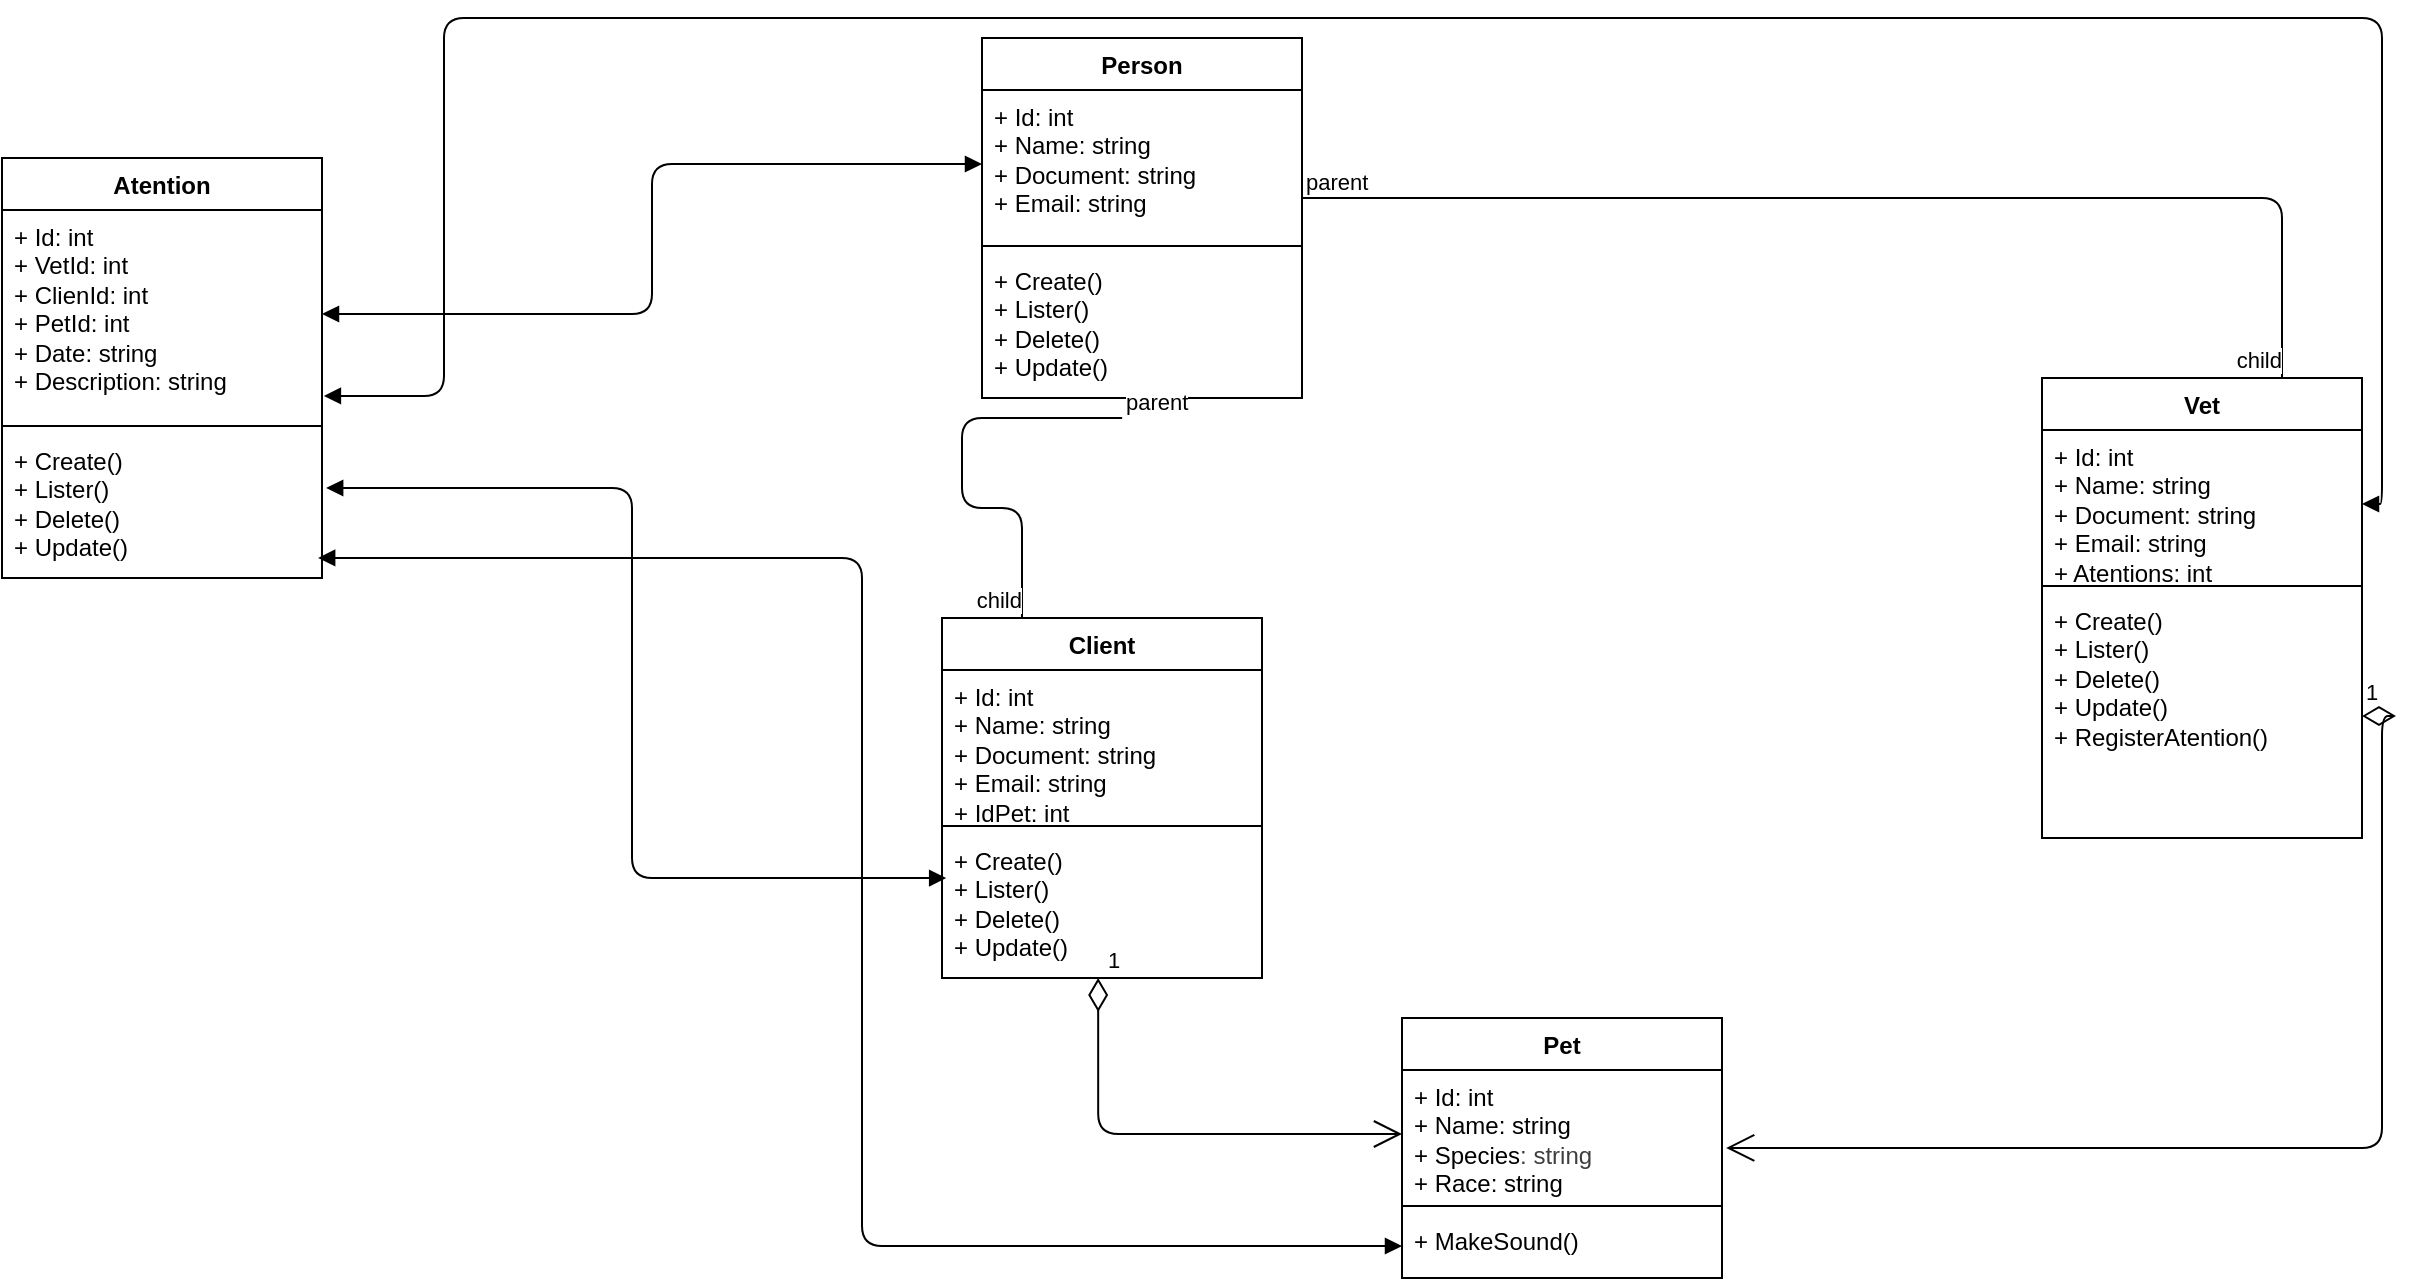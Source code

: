 <mxfile>
    <diagram id="MeiVcOUfd67uo_TgvkFe" name="Page-1">
        <mxGraphModel dx="1560" dy="795" grid="1" gridSize="10" guides="1" tooltips="1" connect="1" arrows="1" fold="1" page="1" pageScale="1" pageWidth="850" pageHeight="1100" math="0" shadow="0">
            <root>
                <mxCell id="0"/>
                <mxCell id="1" parent="0"/>
                <mxCell id="2" value="Person" style="swimlane;fontStyle=1;align=center;verticalAlign=top;childLayout=stackLayout;horizontal=1;startSize=26;horizontalStack=0;resizeParent=1;resizeParentMax=0;resizeLast=0;collapsible=1;marginBottom=0;whiteSpace=wrap;html=1;" parent="1" vertex="1">
                    <mxGeometry x="510" y="70" width="160" height="180" as="geometry"/>
                </mxCell>
                <mxCell id="3" value="&lt;div&gt;+ Id: int&lt;/div&gt;+ Name: string&lt;div&gt;+ Document: string&lt;/div&gt;&lt;div&gt;+ Email: string&lt;/div&gt;&lt;div&gt;&lt;br&gt;&lt;/div&gt;" style="text;strokeColor=none;fillColor=none;align=left;verticalAlign=top;spacingLeft=4;spacingRight=4;overflow=hidden;rotatable=0;points=[[0,0.5],[1,0.5]];portConstraint=eastwest;whiteSpace=wrap;html=1;" parent="2" vertex="1">
                    <mxGeometry y="26" width="160" height="74" as="geometry"/>
                </mxCell>
                <mxCell id="4" value="" style="line;strokeWidth=1;fillColor=none;align=left;verticalAlign=middle;spacingTop=-1;spacingLeft=3;spacingRight=3;rotatable=0;labelPosition=right;points=[];portConstraint=eastwest;strokeColor=inherit;" parent="2" vertex="1">
                    <mxGeometry y="100" width="160" height="8" as="geometry"/>
                </mxCell>
                <mxCell id="5" value="+ Create()&lt;div&gt;+ Lister()&lt;/div&gt;&lt;div&gt;+ Delete()&lt;/div&gt;&lt;div&gt;+ Update()&lt;/div&gt;" style="text;strokeColor=none;fillColor=none;align=left;verticalAlign=top;spacingLeft=4;spacingRight=4;overflow=hidden;rotatable=0;points=[[0,0.5],[1,0.5]];portConstraint=eastwest;whiteSpace=wrap;html=1;" parent="2" vertex="1">
                    <mxGeometry y="108" width="160" height="72" as="geometry"/>
                </mxCell>
                <mxCell id="6" value="Vet" style="swimlane;fontStyle=1;align=center;verticalAlign=top;childLayout=stackLayout;horizontal=1;startSize=26;horizontalStack=0;resizeParent=1;resizeParentMax=0;resizeLast=0;collapsible=1;marginBottom=0;whiteSpace=wrap;html=1;" parent="1" vertex="1">
                    <mxGeometry x="1040" y="240" width="160" height="230" as="geometry"/>
                </mxCell>
                <mxCell id="7" value="&lt;div&gt;+ Id: int&lt;/div&gt;+ Name: string&lt;div&gt;+ Document: string&lt;/div&gt;&lt;div&gt;+ Email: string&lt;/div&gt;&lt;div&gt;+ Atentions: int&lt;/div&gt;" style="text;strokeColor=none;fillColor=none;align=left;verticalAlign=top;spacingLeft=4;spacingRight=4;overflow=hidden;rotatable=0;points=[[0,0.5],[1,0.5]];portConstraint=eastwest;whiteSpace=wrap;html=1;" parent="6" vertex="1">
                    <mxGeometry y="26" width="160" height="74" as="geometry"/>
                </mxCell>
                <mxCell id="8" value="" style="line;strokeWidth=1;fillColor=none;align=left;verticalAlign=middle;spacingTop=-1;spacingLeft=3;spacingRight=3;rotatable=0;labelPosition=right;points=[];portConstraint=eastwest;strokeColor=inherit;" parent="6" vertex="1">
                    <mxGeometry y="100" width="160" height="8" as="geometry"/>
                </mxCell>
                <mxCell id="9" value="+ Create()&lt;div&gt;+ Lister()&lt;/div&gt;&lt;div&gt;+ Delete()&lt;/div&gt;&lt;div&gt;+ Update()&lt;/div&gt;&lt;div&gt;+ RegisterAtention()&lt;/div&gt;&lt;div&gt;&lt;br&gt;&lt;/div&gt;" style="text;strokeColor=none;fillColor=none;align=left;verticalAlign=top;spacingLeft=4;spacingRight=4;overflow=hidden;rotatable=0;points=[[0,0.5],[1,0.5]];portConstraint=eastwest;whiteSpace=wrap;html=1;" parent="6" vertex="1">
                    <mxGeometry y="108" width="160" height="122" as="geometry"/>
                </mxCell>
                <mxCell id="10" value="Client" style="swimlane;fontStyle=1;align=center;verticalAlign=top;childLayout=stackLayout;horizontal=1;startSize=26;horizontalStack=0;resizeParent=1;resizeParentMax=0;resizeLast=0;collapsible=1;marginBottom=0;whiteSpace=wrap;html=1;" parent="1" vertex="1">
                    <mxGeometry x="490" y="360" width="160" height="180" as="geometry"/>
                </mxCell>
                <mxCell id="11" value="&lt;div&gt;+ Id: int&lt;/div&gt;+ Name: string&lt;div&gt;+ Document: string&lt;/div&gt;&lt;div&gt;+ Email: string&lt;/div&gt;&lt;div&gt;+ IdPet: int&lt;/div&gt;" style="text;strokeColor=none;fillColor=none;align=left;verticalAlign=top;spacingLeft=4;spacingRight=4;overflow=hidden;rotatable=0;points=[[0,0.5],[1,0.5]];portConstraint=eastwest;whiteSpace=wrap;html=1;" parent="10" vertex="1">
                    <mxGeometry y="26" width="160" height="74" as="geometry"/>
                </mxCell>
                <mxCell id="12" value="" style="line;strokeWidth=1;fillColor=none;align=left;verticalAlign=middle;spacingTop=-1;spacingLeft=3;spacingRight=3;rotatable=0;labelPosition=right;points=[];portConstraint=eastwest;strokeColor=inherit;" parent="10" vertex="1">
                    <mxGeometry y="100" width="160" height="8" as="geometry"/>
                </mxCell>
                <mxCell id="13" value="+ Create()&lt;div&gt;+ Lister()&lt;/div&gt;&lt;div&gt;+ Delete()&lt;/div&gt;&lt;div&gt;+ Update()&lt;/div&gt;" style="text;strokeColor=none;fillColor=none;align=left;verticalAlign=top;spacingLeft=4;spacingRight=4;overflow=hidden;rotatable=0;points=[[0,0.5],[1,0.5]];portConstraint=eastwest;whiteSpace=wrap;html=1;" parent="10" vertex="1">
                    <mxGeometry y="108" width="160" height="72" as="geometry"/>
                </mxCell>
                <mxCell id="16" value="Pet" style="swimlane;fontStyle=1;align=center;verticalAlign=top;childLayout=stackLayout;horizontal=1;startSize=26;horizontalStack=0;resizeParent=1;resizeParentMax=0;resizeLast=0;collapsible=1;marginBottom=0;whiteSpace=wrap;html=1;" parent="1" vertex="1">
                    <mxGeometry x="720" y="560" width="160" height="130" as="geometry"/>
                </mxCell>
                <mxCell id="17" value="&lt;div&gt;+ Id: int&lt;/div&gt;+ Name: string&lt;div&gt;+ Species&lt;span style=&quot;color: rgb(63, 63, 63); background-color: transparent;&quot;&gt;: string&lt;/span&gt;&lt;/div&gt;&lt;div&gt;+ Race: string&lt;/div&gt;" style="text;strokeColor=none;fillColor=none;align=left;verticalAlign=top;spacingLeft=4;spacingRight=4;overflow=hidden;rotatable=0;points=[[0,0.5],[1,0.5]];portConstraint=eastwest;whiteSpace=wrap;html=1;" parent="16" vertex="1">
                    <mxGeometry y="26" width="160" height="64" as="geometry"/>
                </mxCell>
                <mxCell id="18" value="" style="line;strokeWidth=1;fillColor=none;align=left;verticalAlign=middle;spacingTop=-1;spacingLeft=3;spacingRight=3;rotatable=0;labelPosition=right;points=[];portConstraint=eastwest;strokeColor=inherit;" parent="16" vertex="1">
                    <mxGeometry y="90" width="160" height="8" as="geometry"/>
                </mxCell>
                <mxCell id="19" value="+ MakeSound()&lt;div&gt;&lt;br&gt;&lt;/div&gt;" style="text;strokeColor=none;fillColor=none;align=left;verticalAlign=top;spacingLeft=4;spacingRight=4;overflow=hidden;rotatable=0;points=[[0,0.5],[1,0.5]];portConstraint=eastwest;whiteSpace=wrap;html=1;" parent="16" vertex="1">
                    <mxGeometry y="98" width="160" height="32" as="geometry"/>
                </mxCell>
                <mxCell id="20" value="" style="endArrow=none;html=1;edgeStyle=orthogonalEdgeStyle;entryX=0.25;entryY=0;entryDx=0;entryDy=0;exitX=0.438;exitY=1.139;exitDx=0;exitDy=0;exitPerimeter=0;" parent="1" source="5" target="10" edge="1">
                    <mxGeometry relative="1" as="geometry">
                        <mxPoint x="490" y="640" as="sourcePoint"/>
                        <mxPoint x="650" y="640" as="targetPoint"/>
                    </mxGeometry>
                </mxCell>
                <mxCell id="21" value="parent" style="edgeLabel;resizable=0;html=1;align=left;verticalAlign=bottom;" parent="20" connectable="0" vertex="1">
                    <mxGeometry x="-1" relative="1" as="geometry"/>
                </mxCell>
                <mxCell id="22" value="child" style="edgeLabel;resizable=0;html=1;align=right;verticalAlign=bottom;" parent="20" connectable="0" vertex="1">
                    <mxGeometry x="1" relative="1" as="geometry"/>
                </mxCell>
                <mxCell id="26" value="" style="endArrow=none;html=1;edgeStyle=orthogonalEdgeStyle;entryX=0.75;entryY=0;entryDx=0;entryDy=0;exitX=1;exitY=0.73;exitDx=0;exitDy=0;exitPerimeter=0;" parent="1" source="3" target="6" edge="1">
                    <mxGeometry relative="1" as="geometry">
                        <mxPoint x="300" y="230" as="sourcePoint"/>
                        <mxPoint x="160" y="370" as="targetPoint"/>
                    </mxGeometry>
                </mxCell>
                <mxCell id="27" value="parent" style="edgeLabel;resizable=0;html=1;align=left;verticalAlign=bottom;" parent="26" connectable="0" vertex="1">
                    <mxGeometry x="-1" relative="1" as="geometry"/>
                </mxCell>
                <mxCell id="28" value="child" style="edgeLabel;resizable=0;html=1;align=right;verticalAlign=bottom;" parent="26" connectable="0" vertex="1">
                    <mxGeometry x="1" relative="1" as="geometry"/>
                </mxCell>
                <mxCell id="31" value="1" style="endArrow=open;html=1;endSize=12;startArrow=diamondThin;startSize=14;startFill=0;edgeStyle=orthogonalEdgeStyle;align=left;verticalAlign=bottom;entryX=0;entryY=0.5;entryDx=0;entryDy=0;exitX=0.488;exitY=1;exitDx=0;exitDy=0;exitPerimeter=0;" parent="1" source="13" target="17" edge="1">
                    <mxGeometry x="-1" y="3" relative="1" as="geometry">
                        <mxPoint x="190" y="560" as="sourcePoint"/>
                        <mxPoint x="520" y="690" as="targetPoint"/>
                    </mxGeometry>
                </mxCell>
                <mxCell id="32" value="1" style="endArrow=open;html=1;endSize=12;startArrow=diamondThin;startSize=14;startFill=0;edgeStyle=orthogonalEdgeStyle;align=left;verticalAlign=bottom;entryX=1.013;entryY=0.609;entryDx=0;entryDy=0;exitX=1;exitY=0.5;exitDx=0;exitDy=0;entryPerimeter=0;" parent="1" source="9" target="17" edge="1">
                    <mxGeometry x="-1" y="3" relative="1" as="geometry">
                        <mxPoint x="198" y="550" as="sourcePoint"/>
                        <mxPoint x="275" y="778" as="targetPoint"/>
                    </mxGeometry>
                </mxCell>
                <mxCell id="33" value="Atention" style="swimlane;fontStyle=1;align=center;verticalAlign=top;childLayout=stackLayout;horizontal=1;startSize=26;horizontalStack=0;resizeParent=1;resizeParentMax=0;resizeLast=0;collapsible=1;marginBottom=0;whiteSpace=wrap;html=1;" parent="1" vertex="1">
                    <mxGeometry x="20" y="130" width="160" height="210" as="geometry"/>
                </mxCell>
                <mxCell id="34" value="&lt;div&gt;+ Id: int&lt;/div&gt;&lt;div&gt;+ VetId: int&lt;/div&gt;+ ClienId: int&lt;div&gt;+ PetId: int&lt;/div&gt;&lt;div&gt;+ Date: string&lt;/div&gt;&lt;div&gt;+ Description: string&lt;/div&gt;&lt;div&gt;&lt;br&gt;&lt;/div&gt;" style="text;strokeColor=none;fillColor=none;align=left;verticalAlign=top;spacingLeft=4;spacingRight=4;overflow=hidden;rotatable=0;points=[[0,0.5],[1,0.5]];portConstraint=eastwest;whiteSpace=wrap;html=1;" parent="33" vertex="1">
                    <mxGeometry y="26" width="160" height="104" as="geometry"/>
                </mxCell>
                <mxCell id="35" value="" style="line;strokeWidth=1;fillColor=none;align=left;verticalAlign=middle;spacingTop=-1;spacingLeft=3;spacingRight=3;rotatable=0;labelPosition=right;points=[];portConstraint=eastwest;strokeColor=inherit;" parent="33" vertex="1">
                    <mxGeometry y="130" width="160" height="8" as="geometry"/>
                </mxCell>
                <mxCell id="36" value="+ Create()&lt;div&gt;+ Lister()&lt;/div&gt;&lt;div&gt;+ Delete()&lt;/div&gt;&lt;div&gt;+ Update()&lt;/div&gt;" style="text;strokeColor=none;fillColor=none;align=left;verticalAlign=top;spacingLeft=4;spacingRight=4;overflow=hidden;rotatable=0;points=[[0,0.5],[1,0.5]];portConstraint=eastwest;whiteSpace=wrap;html=1;" parent="33" vertex="1">
                    <mxGeometry y="138" width="160" height="72" as="geometry"/>
                </mxCell>
                <mxCell id="37" value="" style="endArrow=block;startArrow=block;endFill=1;startFill=1;html=1;exitX=1;exitY=0.5;exitDx=0;exitDy=0;entryX=0;entryY=0.5;entryDx=0;entryDy=0;edgeStyle=orthogonalEdgeStyle;" edge="1" parent="1" source="34" target="3">
                    <mxGeometry width="160" relative="1" as="geometry">
                        <mxPoint x="600" y="430" as="sourcePoint"/>
                        <mxPoint x="760" y="430" as="targetPoint"/>
                    </mxGeometry>
                </mxCell>
                <mxCell id="38" value="" style="endArrow=block;startArrow=block;endFill=1;startFill=1;html=1;exitX=1.006;exitY=0.894;exitDx=0;exitDy=0;entryX=1;entryY=0.5;entryDx=0;entryDy=0;edgeStyle=orthogonalEdgeStyle;exitPerimeter=0;" edge="1" parent="1" source="34" target="7">
                    <mxGeometry width="160" relative="1" as="geometry">
                        <mxPoint x="250" y="208" as="sourcePoint"/>
                        <mxPoint x="520" y="143" as="targetPoint"/>
                        <Array as="points">
                            <mxPoint x="241" y="60"/>
                            <mxPoint x="1210" y="60"/>
                            <mxPoint x="1210" y="303"/>
                        </Array>
                    </mxGeometry>
                </mxCell>
                <mxCell id="39" value="" style="endArrow=block;startArrow=block;endFill=1;startFill=1;html=1;exitX=1.013;exitY=0.375;exitDx=0;exitDy=0;entryX=0.013;entryY=0.306;entryDx=0;entryDy=0;edgeStyle=orthogonalEdgeStyle;exitPerimeter=0;entryPerimeter=0;" edge="1" parent="1" source="36" target="13">
                    <mxGeometry width="160" relative="1" as="geometry">
                        <mxPoint x="260" y="218" as="sourcePoint"/>
                        <mxPoint x="530" y="153" as="targetPoint"/>
                    </mxGeometry>
                </mxCell>
                <mxCell id="40" value="" style="endArrow=block;startArrow=block;endFill=1;startFill=1;html=1;exitX=0.988;exitY=0.861;exitDx=0;exitDy=0;entryX=0;entryY=0.5;entryDx=0;entryDy=0;edgeStyle=orthogonalEdgeStyle;exitPerimeter=0;" edge="1" parent="1" source="36" target="19">
                    <mxGeometry width="160" relative="1" as="geometry">
                        <mxPoint x="270" y="228" as="sourcePoint"/>
                        <mxPoint x="540" y="163" as="targetPoint"/>
                    </mxGeometry>
                </mxCell>
            </root>
        </mxGraphModel>
    </diagram>
</mxfile>